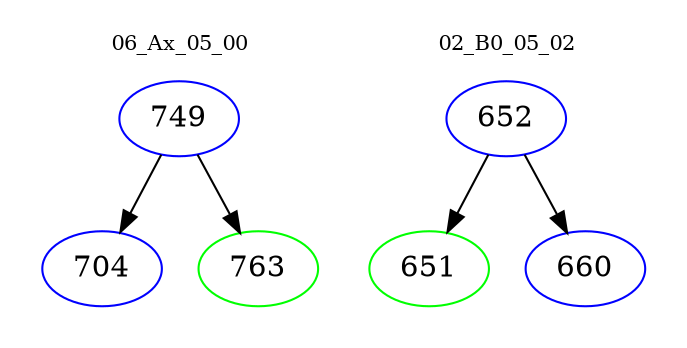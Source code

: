 digraph{
subgraph cluster_0 {
color = white
label = "06_Ax_05_00";
fontsize=10;
T0_749 [label="749", color="blue"]
T0_749 -> T0_704 [color="black"]
T0_704 [label="704", color="blue"]
T0_749 -> T0_763 [color="black"]
T0_763 [label="763", color="green"]
}
subgraph cluster_1 {
color = white
label = "02_B0_05_02";
fontsize=10;
T1_652 [label="652", color="blue"]
T1_652 -> T1_651 [color="black"]
T1_651 [label="651", color="green"]
T1_652 -> T1_660 [color="black"]
T1_660 [label="660", color="blue"]
}
}
